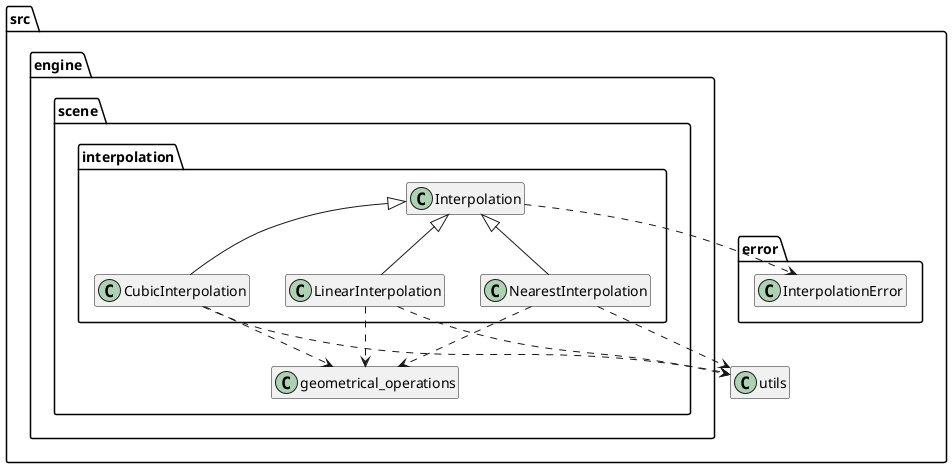@startuml

' Template file to use to create the diagrams od the packages.
' Every file must have a sub part called INTERNAL with the internal connections of the package and
' a sub part called EXTERNAL with the external parts.

!startsub INTERNAL

package src.engine.scene.interpolation {
    class src.engine.scene.interpolation.Interpolation
    class src.engine.scene.interpolation.LinearInterpolation
    class src.engine.scene.interpolation.NearestInterpolation
    class src.engine.scene.interpolation.CubicInterpolation
}

src.engine.scene.interpolation.LinearInterpolation -u-|> src.engine.scene.interpolation.Interpolation
src.engine.scene.interpolation.NearestInterpolation -u-|> src.engine.scene.interpolation.Interpolation
src.engine.scene.interpolation.CubicInterpolation -u-|> src.engine.scene.interpolation.Interpolation

!endsub

!startsub EXTERNAL
    src.engine.scene.interpolation.Interpolation ..> src.error.InterpolationError

    src.engine.scene.interpolation.LinearInterpolation ..> src.engine.scene.geometrical_operations
    src.engine.scene.interpolation.LinearInterpolation ..> src.utils
    src.engine.scene.interpolation.NearestInterpolation ..> src.engine.scene.geometrical_operations
    src.engine.scene.interpolation.NearestInterpolation ..> src.utils
    src.engine.scene.interpolation.CubicInterpolation ..> src.engine.scene.geometrical_operations
    src.engine.scene.interpolation.CubicInterpolation ..> src.utils
!endsub


' Code that will affect only the current diagram
' can be messy since it will not be imported
hide members

@enduml
